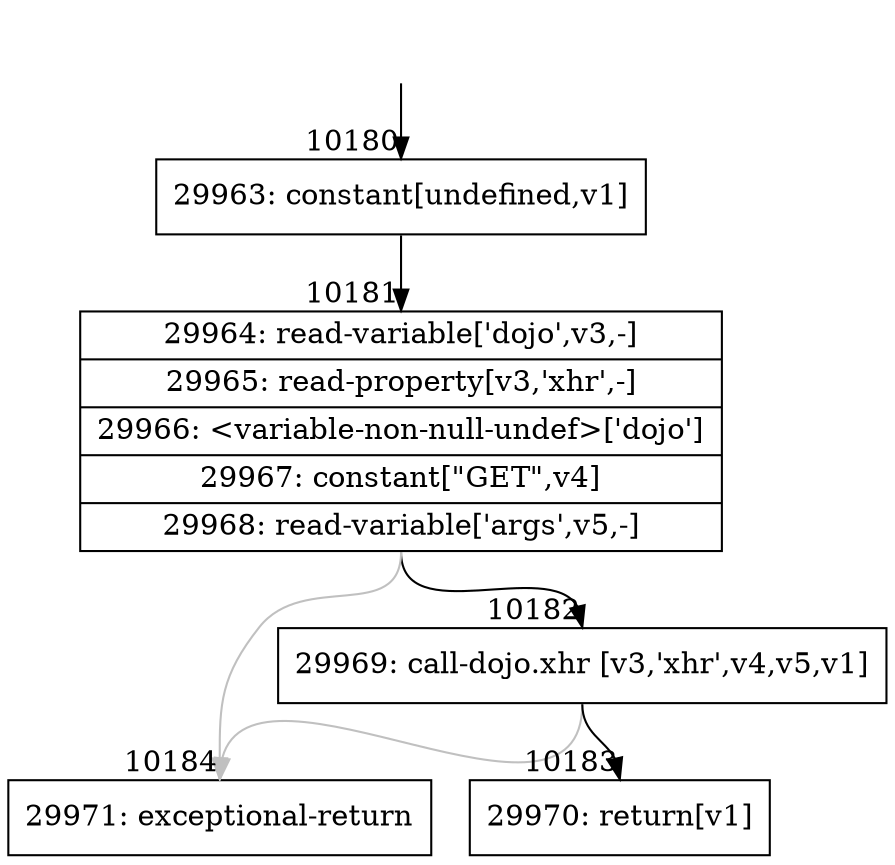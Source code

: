 digraph {
rankdir="TD"
BB_entry723[shape=none,label=""];
BB_entry723 -> BB10180 [tailport=s, headport=n, headlabel="    10180"]
BB10180 [shape=record label="{29963: constant[undefined,v1]}" ] 
BB10180 -> BB10181 [tailport=s, headport=n, headlabel="      10181"]
BB10181 [shape=record label="{29964: read-variable['dojo',v3,-]|29965: read-property[v3,'xhr',-]|29966: \<variable-non-null-undef\>['dojo']|29967: constant[\"GET\",v4]|29968: read-variable['args',v5,-]}" ] 
BB10181 -> BB10182 [tailport=s, headport=n, headlabel="      10182"]
BB10181 -> BB10184 [tailport=s, headport=n, color=gray, headlabel="      10184"]
BB10182 [shape=record label="{29969: call-dojo.xhr [v3,'xhr',v4,v5,v1]}" ] 
BB10182 -> BB10183 [tailport=s, headport=n, headlabel="      10183"]
BB10182 -> BB10184 [tailport=s, headport=n, color=gray]
BB10183 [shape=record label="{29970: return[v1]}" ] 
BB10184 [shape=record label="{29971: exceptional-return}" ] 
//#$~ 14236
}
